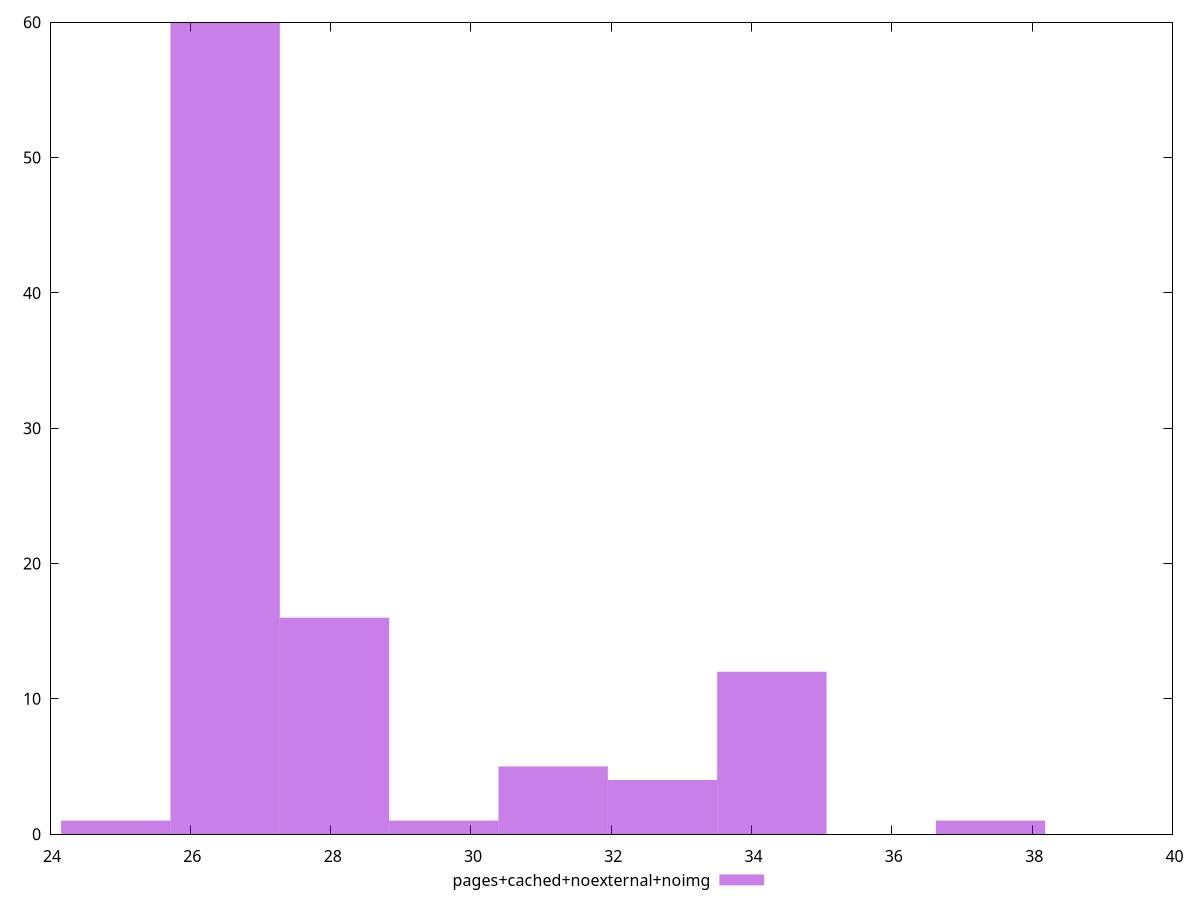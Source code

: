 $_pagesCachedNoexternalNoimg <<EOF
28.054882180347718 16
32.730695877072336 4
26.496277614772847 60
34.28930044264721 12
31.172091311497464 5
24.937673049197972 1
37.40650957379696 1
29.613486745922593 1
EOF
set key outside below
set terminal pngcairo
set output "report_00006_2020-11-02T20-21-41.718Z/max-potential-fid/pages+cached+noexternal+noimg//raw_hist.png"
set yrange [0:60]
set boxwidth 1.5586045655748733
set style fill transparent solid 0.5 noborder
plot $_pagesCachedNoexternalNoimg title "pages+cached+noexternal+noimg" with boxes ,